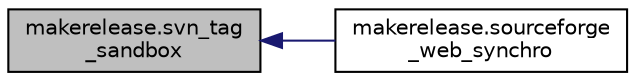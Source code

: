 digraph "makerelease.svn_tag_sandbox"
{
  edge [fontname="Helvetica",fontsize="10",labelfontname="Helvetica",labelfontsize="10"];
  node [fontname="Helvetica",fontsize="10",shape=record];
  rankdir="LR";
  Node1 [label="makerelease.svn_tag\l_sandbox",height=0.2,width=0.4,color="black", fillcolor="grey75", style="filled", fontcolor="black"];
  Node1 -> Node2 [dir="back",color="midnightblue",fontsize="10",style="solid",fontname="Helvetica"];
  Node2 [label="makerelease.sourceforge\l_web_synchro",height=0.2,width=0.4,color="black", fillcolor="white", style="filled",URL="$namespacemakerelease.html#af932a0bfc2845f26414be95f70b52151"];
}
